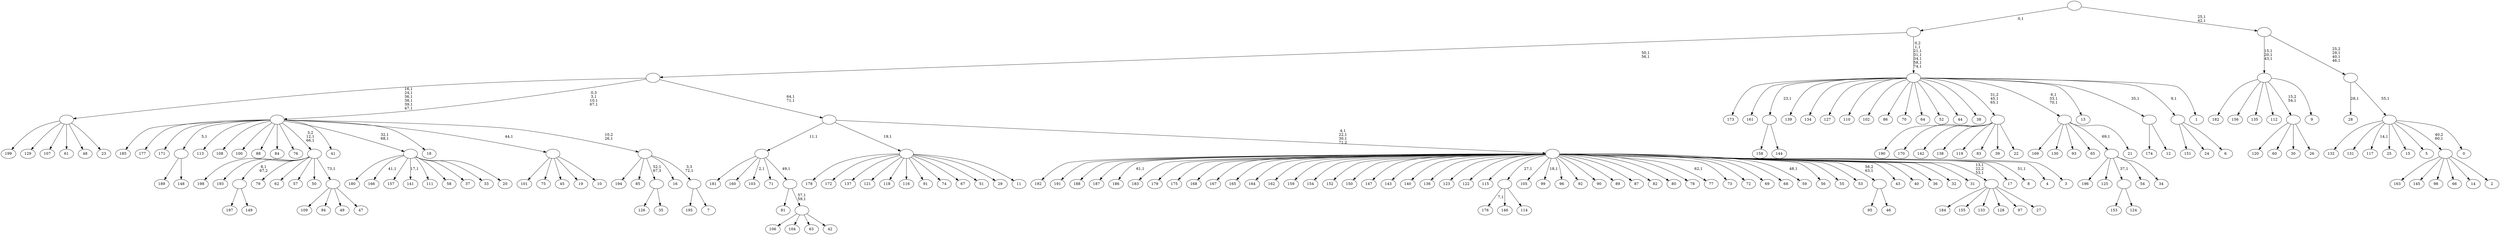 digraph T {
	275 [label="199"]
	274 [label="198"]
	273 [label="197"]
	272 [label="196"]
	271 [label="195"]
	270 [label="194"]
	269 [label="193"]
	268 [label="192"]
	267 [label="191"]
	266 [label="190"]
	265 [label="189"]
	264 [label="188"]
	263 [label="187"]
	262 [label="186"]
	260 [label="185"]
	259 [label="184"]
	258 [label="183"]
	257 [label="182"]
	256 [label="181"]
	255 [label="180"]
	254 [label="179"]
	253 [label="178"]
	252 [label="177"]
	251 [label="176"]
	249 [label="175"]
	248 [label="174"]
	247 [label="173"]
	246 [label="172"]
	245 [label="171"]
	244 [label="170"]
	243 [label="169"]
	242 [label="168"]
	241 [label="167"]
	240 [label="166"]
	238 [label="165"]
	237 [label="164"]
	236 [label="163"]
	235 [label="162"]
	234 [label="161"]
	233 [label="160"]
	232 [label="159"]
	231 [label="158"]
	230 [label="157"]
	229 [label="156"]
	228 [label="155"]
	227 [label="154"]
	226 [label="153"]
	225 [label="152"]
	224 [label="151"]
	223 [label="150"]
	222 [label="149"]
	221 [label=""]
	220 [label="148"]
	219 [label=""]
	218 [label="147"]
	217 [label="146"]
	216 [label="145"]
	215 [label="144"]
	214 [label=""]
	213 [label="143"]
	212 [label="142"]
	211 [label="141"]
	209 [label="140"]
	208 [label="139"]
	207 [label="138"]
	206 [label="137"]
	205 [label="136"]
	204 [label="135"]
	203 [label="134"]
	202 [label="133"]
	201 [label="132"]
	200 [label="131"]
	199 [label="130"]
	198 [label="129"]
	197 [label="128"]
	196 [label="127"]
	195 [label="126"]
	194 [label="125"]
	193 [label="124"]
	192 [label=""]
	191 [label="123"]
	190 [label="122"]
	189 [label="121"]
	188 [label="120"]
	187 [label="119"]
	186 [label="118"]
	185 [label="117"]
	183 [label="116"]
	182 [label="115"]
	181 [label="114"]
	180 [label=""]
	179 [label="113"]
	178 [label="112"]
	177 [label="111"]
	176 [label="110"]
	175 [label="109"]
	174 [label="108"]
	173 [label="107"]
	172 [label="106"]
	171 [label="105"]
	170 [label="104"]
	169 [label="103"]
	167 [label="102"]
	166 [label="101"]
	165 [label="100"]
	164 [label="99"]
	162 [label="98"]
	161 [label="97"]
	160 [label="96"]
	159 [label="95"]
	158 [label="94"]
	157 [label="93"]
	156 [label="92"]
	155 [label="91"]
	154 [label="90"]
	153 [label="89"]
	152 [label="88"]
	151 [label="87"]
	150 [label="86"]
	149 [label="85"]
	148 [label="84"]
	147 [label="83"]
	146 [label="82"]
	145 [label="81"]
	144 [label="80"]
	143 [label="79"]
	142 [label="78"]
	141 [label="77"]
	139 [label="76"]
	138 [label="75"]
	137 [label="74"]
	136 [label="73"]
	135 [label="72"]
	134 [label="71"]
	133 [label="70"]
	132 [label="69"]
	131 [label="68"]
	130 [label="67"]
	129 [label="66"]
	128 [label="65"]
	127 [label="64"]
	126 [label="63"]
	125 [label="62"]
	124 [label="61"]
	123 [label="60"]
	122 [label="59"]
	120 [label="58"]
	119 [label="57"]
	118 [label="56"]
	117 [label="55"]
	116 [label="54"]
	115 [label="53"]
	114 [label="52"]
	113 [label="51"]
	112 [label="50"]
	111 [label="49"]
	110 [label="48"]
	109 [label="47"]
	108 [label=""]
	107 [label=""]
	105 [label="46"]
	104 [label=""]
	103 [label="45"]
	102 [label="44"]
	101 [label="43"]
	100 [label="42"]
	99 [label=""]
	97 [label=""]
	96 [label=""]
	95 [label="41"]
	94 [label="40"]
	93 [label="39"]
	92 [label="38"]
	91 [label="37"]
	90 [label="36"]
	89 [label="35"]
	88 [label=""]
	87 [label="34"]
	86 [label=""]
	85 [label="33"]
	84 [label="32"]
	83 [label="31"]
	82 [label="30"]
	81 [label="29"]
	80 [label="28"]
	78 [label="27"]
	77 [label=""]
	75 [label="26"]
	74 [label=""]
	73 [label="25"]
	72 [label="24"]
	71 [label="23"]
	70 [label=""]
	64 [label="22"]
	63 [label=""]
	61 [label="21"]
	60 [label=""]
	57 [label="20"]
	56 [label=""]
	54 [label="19"]
	53 [label="18"]
	52 [label="17"]
	51 [label="16"]
	50 [label="15"]
	49 [label="14"]
	48 [label="13"]
	47 [label="12"]
	46 [label=""]
	45 [label="11"]
	44 [label=""]
	43 [label="10"]
	42 [label=""]
	41 [label="9"]
	40 [label=""]
	37 [label="8"]
	35 [label="7"]
	34 [label=""]
	33 [label=""]
	32 [label=""]
	29 [label="6"]
	28 [label=""]
	27 [label="5"]
	26 [label="4"]
	25 [label="3"]
	24 [label=""]
	21 [label=""]
	19 [label=""]
	17 [label="2"]
	16 [label=""]
	15 [label="1"]
	14 [label=""]
	8 [label=""]
	7 [label="0"]
	6 [label=""]
	5 [label=""]
	2 [label=""]
	0 [label=""]
	221 -> 273 [label=""]
	221 -> 222 [label=""]
	219 -> 265 [label=""]
	219 -> 220 [label=""]
	214 -> 231 [label=""]
	214 -> 215 [label=""]
	192 -> 226 [label=""]
	192 -> 193 [label=""]
	180 -> 251 [label="7,1"]
	180 -> 217 [label=""]
	180 -> 181 [label=""]
	108 -> 175 [label=""]
	108 -> 158 [label=""]
	108 -> 111 [label=""]
	108 -> 109 [label=""]
	107 -> 274 [label=""]
	107 -> 269 [label=""]
	107 -> 221 [label="8,1\n67,2"]
	107 -> 143 [label=""]
	107 -> 125 [label=""]
	107 -> 119 [label=""]
	107 -> 112 [label=""]
	107 -> 108 [label="73,1"]
	104 -> 159 [label=""]
	104 -> 105 [label=""]
	99 -> 172 [label=""]
	99 -> 170 [label=""]
	99 -> 126 [label=""]
	99 -> 100 [label=""]
	97 -> 99 [label="57,1\n59,1"]
	97 -> 145 [label=""]
	96 -> 169 [label="2,1"]
	96 -> 256 [label=""]
	96 -> 233 [label=""]
	96 -> 134 [label=""]
	96 -> 97 [label="49,1"]
	88 -> 195 [label=""]
	88 -> 89 [label=""]
	86 -> 272 [label=""]
	86 -> 194 [label=""]
	86 -> 192 [label="37,1"]
	86 -> 116 [label=""]
	86 -> 87 [label=""]
	77 -> 259 [label=""]
	77 -> 228 [label=""]
	77 -> 202 [label=""]
	77 -> 197 [label=""]
	77 -> 161 [label=""]
	77 -> 78 [label=""]
	74 -> 188 [label=""]
	74 -> 123 [label=""]
	74 -> 82 [label=""]
	74 -> 75 [label=""]
	70 -> 275 [label=""]
	70 -> 198 [label=""]
	70 -> 173 [label=""]
	70 -> 124 [label=""]
	70 -> 110 [label=""]
	70 -> 71 [label=""]
	63 -> 266 [label=""]
	63 -> 244 [label=""]
	63 -> 212 [label=""]
	63 -> 207 [label=""]
	63 -> 187 [label=""]
	63 -> 147 [label=""]
	63 -> 93 [label=""]
	63 -> 64 [label=""]
	60 -> 243 [label=""]
	60 -> 199 [label=""]
	60 -> 157 [label=""]
	60 -> 128 [label=""]
	60 -> 86 [label="69,1"]
	60 -> 61 [label=""]
	56 -> 211 [label="17,1"]
	56 -> 240 [label="41,1"]
	56 -> 255 [label=""]
	56 -> 230 [label=""]
	56 -> 177 [label=""]
	56 -> 120 [label=""]
	56 -> 91 [label=""]
	56 -> 85 [label=""]
	56 -> 57 [label=""]
	46 -> 248 [label=""]
	46 -> 47 [label=""]
	44 -> 253 [label=""]
	44 -> 246 [label=""]
	44 -> 206 [label=""]
	44 -> 189 [label=""]
	44 -> 186 [label=""]
	44 -> 183 [label=""]
	44 -> 155 [label=""]
	44 -> 137 [label=""]
	44 -> 130 [label=""]
	44 -> 113 [label=""]
	44 -> 81 [label=""]
	44 -> 45 [label=""]
	42 -> 166 [label=""]
	42 -> 138 [label=""]
	42 -> 103 [label=""]
	42 -> 54 [label=""]
	42 -> 43 [label=""]
	40 -> 257 [label=""]
	40 -> 229 [label=""]
	40 -> 204 [label=""]
	40 -> 178 [label=""]
	40 -> 74 [label="15,2\n54,1"]
	40 -> 41 [label=""]
	34 -> 271 [label=""]
	34 -> 35 [label=""]
	33 -> 270 [label=""]
	33 -> 149 [label=""]
	33 -> 88 [label="52,1\n67,3"]
	33 -> 51 [label=""]
	33 -> 34 [label="3,3\n72,1"]
	32 -> 56 [label="32,1\n68,1"]
	32 -> 107 [label="3,2\n12,1\n66,1"]
	32 -> 260 [label=""]
	32 -> 252 [label=""]
	32 -> 245 [label=""]
	32 -> 219 [label="5,1"]
	32 -> 179 [label=""]
	32 -> 174 [label=""]
	32 -> 165 [label=""]
	32 -> 152 [label=""]
	32 -> 148 [label=""]
	32 -> 139 [label=""]
	32 -> 95 [label=""]
	32 -> 53 [label=""]
	32 -> 42 [label="44,1"]
	32 -> 33 [label="10,2\n26,1"]
	28 -> 224 [label=""]
	28 -> 72 [label=""]
	28 -> 29 [label=""]
	24 -> 37 [label="51,1"]
	24 -> 77 [label="13,1\n22,2\n53,1"]
	24 -> 122 [label="48,1"]
	24 -> 141 [label="62,1"]
	24 -> 164 [label="18,1"]
	24 -> 262 [label="61,1"]
	24 -> 268 [label=""]
	24 -> 267 [label=""]
	24 -> 264 [label=""]
	24 -> 263 [label=""]
	24 -> 258 [label=""]
	24 -> 254 [label=""]
	24 -> 249 [label=""]
	24 -> 242 [label=""]
	24 -> 241 [label=""]
	24 -> 238 [label=""]
	24 -> 237 [label=""]
	24 -> 235 [label=""]
	24 -> 232 [label=""]
	24 -> 227 [label=""]
	24 -> 225 [label=""]
	24 -> 223 [label=""]
	24 -> 218 [label=""]
	24 -> 213 [label=""]
	24 -> 209 [label=""]
	24 -> 205 [label=""]
	24 -> 191 [label=""]
	24 -> 190 [label=""]
	24 -> 182 [label=""]
	24 -> 180 [label="27,1"]
	24 -> 171 [label=""]
	24 -> 160 [label=""]
	24 -> 156 [label=""]
	24 -> 154 [label=""]
	24 -> 153 [label=""]
	24 -> 151 [label=""]
	24 -> 146 [label=""]
	24 -> 144 [label=""]
	24 -> 142 [label=""]
	24 -> 136 [label=""]
	24 -> 135 [label=""]
	24 -> 132 [label=""]
	24 -> 131 [label=""]
	24 -> 118 [label=""]
	24 -> 117 [label=""]
	24 -> 115 [label=""]
	24 -> 104 [label="56,2\n63,1"]
	24 -> 101 [label=""]
	24 -> 94 [label=""]
	24 -> 90 [label=""]
	24 -> 84 [label=""]
	24 -> 83 [label=""]
	24 -> 52 [label=""]
	24 -> 26 [label=""]
	24 -> 25 [label=""]
	21 -> 24 [label="4,1\n22,1\n30,1\n71,2"]
	21 -> 96 [label="11,1"]
	21 -> 44 [label="19,1"]
	19 -> 21 [label="64,1\n71,1"]
	19 -> 32 [label="0,3\n3,1\n10,1\n67,1"]
	19 -> 70 [label="16,1\n24,1\n36,1\n38,1\n39,1\n47,1"]
	16 -> 236 [label=""]
	16 -> 216 [label=""]
	16 -> 162 [label=""]
	16 -> 129 [label=""]
	16 -> 49 [label=""]
	16 -> 17 [label=""]
	14 -> 60 [label="6,1\n33,1\n70,1"]
	14 -> 63 [label="31,2\n45,1\n65,1"]
	14 -> 247 [label=""]
	14 -> 234 [label=""]
	14 -> 214 [label="23,1"]
	14 -> 208 [label=""]
	14 -> 203 [label=""]
	14 -> 196 [label=""]
	14 -> 176 [label=""]
	14 -> 167 [label=""]
	14 -> 150 [label=""]
	14 -> 133 [label=""]
	14 -> 127 [label=""]
	14 -> 114 [label=""]
	14 -> 102 [label=""]
	14 -> 92 [label=""]
	14 -> 48 [label=""]
	14 -> 46 [label="35,1"]
	14 -> 28 [label="9,1"]
	14 -> 15 [label=""]
	8 -> 14 [label="0,2\n1,1\n21,1\n31,1\n34,1\n58,1\n74,1"]
	8 -> 19 [label="50,1\n56,1"]
	6 -> 185 [label="14,1"]
	6 -> 201 [label=""]
	6 -> 200 [label=""]
	6 -> 73 [label=""]
	6 -> 50 [label=""]
	6 -> 27 [label=""]
	6 -> 16 [label="40,2\n60,1"]
	6 -> 7 [label=""]
	5 -> 80 [label="28,1"]
	5 -> 6 [label="55,1"]
	2 -> 5 [label="25,2\n29,1\n40,1\n46,1"]
	2 -> 40 [label="15,1\n20,1\n43,1"]
	0 -> 2 [label="25,1\n42,1"]
	0 -> 8 [label="0,1"]
}
